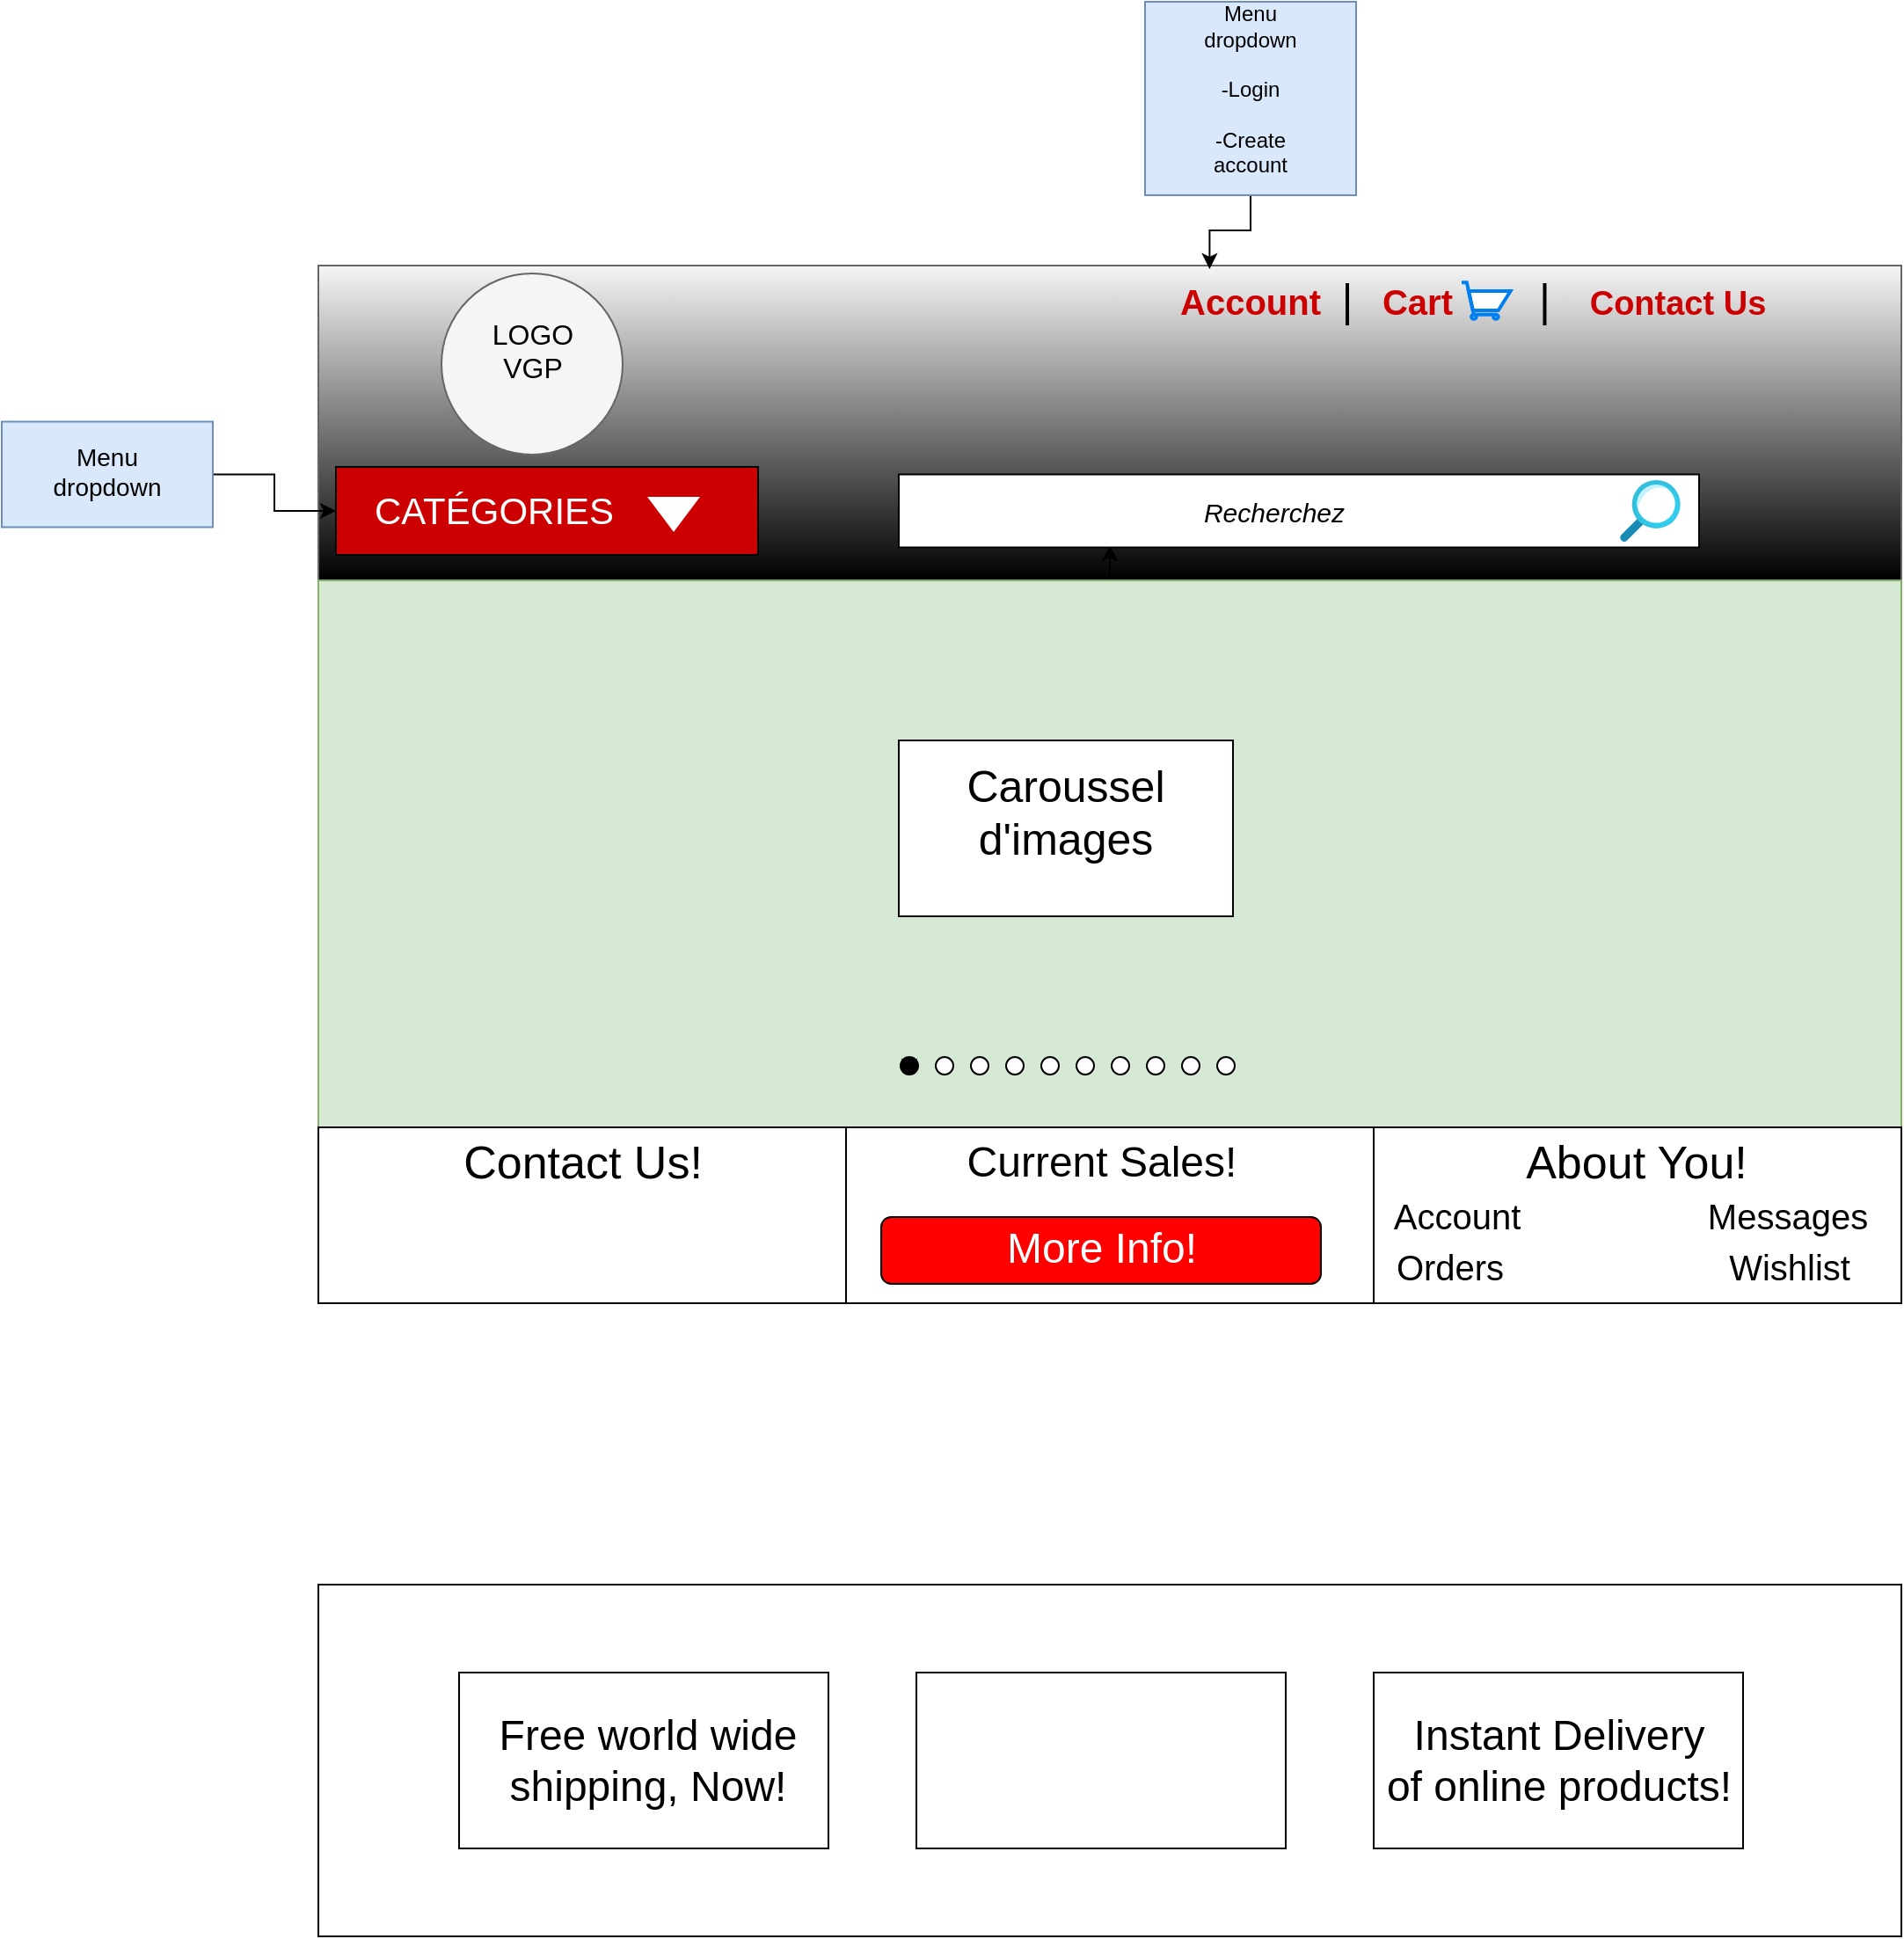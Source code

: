 <mxfile version="13.8.5" type="github">
  <diagram id="dYi3LoX2D-u_dekNeybU" name="Page-1">
    <mxGraphModel dx="2322" dy="3963" grid="1" gridSize="10" guides="1" tooltips="1" connect="1" arrows="1" fold="1" page="1" pageScale="1" pageWidth="900" pageHeight="1600" math="0" shadow="0">
      <root>
        <mxCell id="0" />
        <mxCell id="1" parent="0" />
        <mxCell id="12CVPQTj4qh7yBTBn0yW-5" value="" style="rounded=0;whiteSpace=wrap;html=1;fillColor=#f5f5f5;strokeColor=#666666;gradientColor=#000000;" vertex="1" parent="1">
          <mxGeometry y="-1700" width="900" height="179" as="geometry" />
        </mxCell>
        <mxCell id="cHnSCkkfZHPOHj3AAeh6-6" style="edgeStyle=orthogonalEdgeStyle;rounded=0;orthogonalLoop=1;jettySize=auto;html=1;exitX=0.5;exitY=0;exitDx=0;exitDy=0;" edge="1" parent="1" source="2yabFbFt9VHdaNWseqrh-1">
          <mxGeometry relative="1" as="geometry">
            <mxPoint x="450" y="-1541" as="targetPoint" />
          </mxGeometry>
        </mxCell>
        <mxCell id="2yabFbFt9VHdaNWseqrh-1" value="" style="rounded=0;whiteSpace=wrap;html=1;fillColor=#d5e8d4;strokeColor=#82b366;" vertex="1" parent="1">
          <mxGeometry y="-1521" width="900" height="311" as="geometry" />
        </mxCell>
        <mxCell id="2yabFbFt9VHdaNWseqrh-17" value="" style="group" connectable="0" vertex="1" parent="1">
          <mxGeometry x="331" y="-1250" width="190" height="10" as="geometry" />
        </mxCell>
        <mxCell id="2yabFbFt9VHdaNWseqrh-2" value="" style="ellipse;whiteSpace=wrap;html=1;aspect=fixed;fillColor=#000000;" vertex="1" parent="2yabFbFt9VHdaNWseqrh-17">
          <mxGeometry width="10" height="10" as="geometry" />
        </mxCell>
        <mxCell id="2yabFbFt9VHdaNWseqrh-3" value="" style="ellipse;whiteSpace=wrap;html=1;aspect=fixed;" vertex="1" parent="2yabFbFt9VHdaNWseqrh-17">
          <mxGeometry x="20" width="10" height="10" as="geometry" />
        </mxCell>
        <mxCell id="2yabFbFt9VHdaNWseqrh-4" value="" style="ellipse;whiteSpace=wrap;html=1;aspect=fixed;" vertex="1" parent="2yabFbFt9VHdaNWseqrh-17">
          <mxGeometry x="40" width="10" height="10" as="geometry" />
        </mxCell>
        <mxCell id="2yabFbFt9VHdaNWseqrh-5" value="" style="ellipse;whiteSpace=wrap;html=1;aspect=fixed;" vertex="1" parent="2yabFbFt9VHdaNWseqrh-17">
          <mxGeometry x="60" width="10" height="10" as="geometry" />
        </mxCell>
        <mxCell id="2yabFbFt9VHdaNWseqrh-6" value="" style="ellipse;whiteSpace=wrap;html=1;aspect=fixed;" vertex="1" parent="2yabFbFt9VHdaNWseqrh-17">
          <mxGeometry x="80" width="10" height="10" as="geometry" />
        </mxCell>
        <mxCell id="2yabFbFt9VHdaNWseqrh-7" value="" style="ellipse;whiteSpace=wrap;html=1;aspect=fixed;" vertex="1" parent="2yabFbFt9VHdaNWseqrh-17">
          <mxGeometry x="100" width="10" height="10" as="geometry" />
        </mxCell>
        <mxCell id="2yabFbFt9VHdaNWseqrh-8" value="" style="ellipse;whiteSpace=wrap;html=1;aspect=fixed;" vertex="1" parent="2yabFbFt9VHdaNWseqrh-17">
          <mxGeometry x="120" width="10" height="10" as="geometry" />
        </mxCell>
        <mxCell id="2yabFbFt9VHdaNWseqrh-9" value="" style="ellipse;whiteSpace=wrap;html=1;aspect=fixed;" vertex="1" parent="2yabFbFt9VHdaNWseqrh-17">
          <mxGeometry x="140" width="10" height="10" as="geometry" />
        </mxCell>
        <mxCell id="2yabFbFt9VHdaNWseqrh-10" value="" style="ellipse;whiteSpace=wrap;html=1;aspect=fixed;" vertex="1" parent="2yabFbFt9VHdaNWseqrh-17">
          <mxGeometry x="160" width="10" height="10" as="geometry" />
        </mxCell>
        <mxCell id="2yabFbFt9VHdaNWseqrh-11" value="" style="ellipse;whiteSpace=wrap;html=1;aspect=fixed;" vertex="1" parent="2yabFbFt9VHdaNWseqrh-17">
          <mxGeometry x="180" width="10" height="10" as="geometry" />
        </mxCell>
        <mxCell id="zTn_pAnikClX0TM4PAsH-5" style="edgeStyle=orthogonalEdgeStyle;rounded=0;orthogonalLoop=1;jettySize=auto;html=1;exitX=1;exitY=1;exitDx=0;exitDy=0;entryX=0.5;entryY=1;entryDx=0;entryDy=0;" edge="1" parent="2yabFbFt9VHdaNWseqrh-17" source="2yabFbFt9VHdaNWseqrh-2" target="2yabFbFt9VHdaNWseqrh-2">
          <mxGeometry relative="1" as="geometry" />
        </mxCell>
        <mxCell id="zTn_pAnikClX0TM4PAsH-8" value="" style="rounded=0;whiteSpace=wrap;html=1;" vertex="1" parent="1">
          <mxGeometry x="330" y="-1430" width="190" height="100" as="geometry" />
        </mxCell>
        <mxCell id="zTn_pAnikClX0TM4PAsH-10" value="&lt;font style=&quot;font-size: 25px&quot;&gt;Caroussel d&#39;images&lt;/font&gt;" style="text;html=1;strokeColor=none;fillColor=none;align=center;verticalAlign=middle;whiteSpace=wrap;rounded=0;" vertex="1" parent="1">
          <mxGeometry x="405" y="-1400" width="40" height="20" as="geometry" />
        </mxCell>
        <mxCell id="cHnSCkkfZHPOHj3AAeh6-7" value="" style="rounded=0;whiteSpace=wrap;html=1;fillColor=#FFFFFF;" vertex="1" parent="1">
          <mxGeometry x="330" y="-1581.25" width="455" height="41.5" as="geometry" />
        </mxCell>
        <mxCell id="cHnSCkkfZHPOHj3AAeh6-5" value="" style="aspect=fixed;html=1;points=[];align=center;image;fontSize=12;image=img/lib/azure2/general/Search.svg;fillColor=#000000;gradientColor=#CCCCCC;" vertex="1" parent="1">
          <mxGeometry x="740" y="-1578" width="34.46" height="35" as="geometry" />
        </mxCell>
        <mxCell id="cHnSCkkfZHPOHj3AAeh6-10" value="" style="html=1;verticalLabelPosition=bottom;align=center;labelBackgroundColor=#ffffff;verticalAlign=top;strokeWidth=2;strokeColor=#0080F0;shadow=0;dashed=0;shape=mxgraph.ios7.icons.shopping_cart;fillColor=#FFFFFF;gradientColor=none;" vertex="1" parent="1">
          <mxGeometry x="650" y="-1690.38" width="27.77" height="20.75" as="geometry" />
        </mxCell>
        <mxCell id="zTn_pAnikClX0TM4PAsH-13" value="" style="rounded=0;whiteSpace=wrap;html=1;fillColor=#CC0000;" vertex="1" parent="1">
          <mxGeometry x="10" y="-1585.5" width="240" height="50" as="geometry" />
        </mxCell>
        <mxCell id="cHnSCkkfZHPOHj3AAeh6-12" value="" style="rounded=0;whiteSpace=wrap;html=1;fillColor=#FFFFFF;gradientColor=none;" vertex="1" parent="1">
          <mxGeometry y="-1210" width="300" height="100" as="geometry" />
        </mxCell>
        <mxCell id="cHnSCkkfZHPOHj3AAeh6-13" value="" style="rounded=0;whiteSpace=wrap;html=1;fillColor=#FFFFFF;gradientColor=none;" vertex="1" parent="1">
          <mxGeometry x="300" y="-1210" width="300" height="100" as="geometry" />
        </mxCell>
        <mxCell id="cHnSCkkfZHPOHj3AAeh6-14" value="" style="rounded=0;whiteSpace=wrap;html=1;fillColor=#FFFFFF;gradientColor=none;" vertex="1" parent="1">
          <mxGeometry x="600" y="-1210" width="300" height="100" as="geometry" />
        </mxCell>
        <mxCell id="cHnSCkkfZHPOHj3AAeh6-16" value="&lt;font style=&quot;font-size: 26px&quot;&gt;Contact Us!&lt;/font&gt;" style="text;html=1;resizable=0;autosize=1;align=center;verticalAlign=middle;points=[];fillColor=none;strokeColor=none;rounded=0;" vertex="1" parent="1">
          <mxGeometry x="75" y="-1200" width="150" height="20" as="geometry" />
        </mxCell>
        <mxCell id="cHnSCkkfZHPOHj3AAeh6-17" value="" style="shape=image;html=1;verticalAlign=top;verticalLabelPosition=bottom;labelBackgroundColor=#ffffff;imageAspect=0;aspect=fixed;image=https://cdn2.iconfinder.com/data/icons/asic/50/.svg-7-128.png;fillColor=#FFFFFF;gradientColor=none;" vertex="1" parent="1">
          <mxGeometry x="262" y="-1148" width="38" height="38" as="geometry" />
        </mxCell>
        <mxCell id="cHnSCkkfZHPOHj3AAeh6-18" value="" style="shape=image;html=1;verticalAlign=top;verticalLabelPosition=bottom;labelBackgroundColor=#ffffff;imageAspect=0;aspect=fixed;image=https://cdn2.iconfinder.com/data/icons/black-white-social-media/32/facebook_online_social_media-128.png;fillColor=#FFFFFF;gradientColor=none;" vertex="1" parent="1">
          <mxGeometry y="-1150" width="38" height="38" as="geometry" />
        </mxCell>
        <mxCell id="cHnSCkkfZHPOHj3AAeh6-19" value="" style="shape=image;html=1;verticalAlign=top;verticalLabelPosition=bottom;labelBackgroundColor=#ffffff;imageAspect=0;aspect=fixed;image=https://cdn2.iconfinder.com/data/icons/black-white-social-media/32/online_social_media_twitter-128.png;fillColor=#FFFFFF;gradientColor=none;" vertex="1" parent="1">
          <mxGeometry x="60" y="-1150" width="38" height="38" as="geometry" />
        </mxCell>
        <mxCell id="cHnSCkkfZHPOHj3AAeh6-20" value="" style="shape=image;html=1;verticalAlign=top;verticalLabelPosition=bottom;labelBackgroundColor=#ffffff;imageAspect=0;aspect=fixed;image=https://cdn1.iconfinder.com/data/icons/social-media-outline-6/128/SocialMedia_Instagram-Outline-128.png;fillColor=#FFFFFF;gradientColor=none;" vertex="1" parent="1">
          <mxGeometry x="120" y="-1148" width="38" height="38" as="geometry" />
        </mxCell>
        <mxCell id="cHnSCkkfZHPOHj3AAeh6-21" value="" style="shape=image;html=1;verticalAlign=top;verticalLabelPosition=bottom;labelBackgroundColor=#ffffff;imageAspect=0;aspect=fixed;image=https://cdn3.iconfinder.com/data/icons/social-round-corner/512/youtube__social_media__icons-128.png;fillColor=#FFFFFF;gradientColor=none;" vertex="1" parent="1">
          <mxGeometry x="187" y="-1148" width="38" height="38" as="geometry" />
        </mxCell>
        <mxCell id="cHnSCkkfZHPOHj3AAeh6-22" value="&lt;font style=&quot;font-size: 26px&quot;&gt;About You!&lt;/font&gt;" style="text;html=1;resizable=0;autosize=1;align=center;verticalAlign=middle;points=[];fillColor=none;strokeColor=none;rounded=0;" vertex="1" parent="1">
          <mxGeometry x="679.46" y="-1200" width="140" height="20" as="geometry" />
        </mxCell>
        <mxCell id="eJIkvE0NkPN4ULKy25J0-5" value="" style="rounded=0;whiteSpace=wrap;html=1;" vertex="1" parent="1">
          <mxGeometry y="-950" width="900" height="200" as="geometry" />
        </mxCell>
        <mxCell id="zTn_pAnikClX0TM4PAsH-18" value="&lt;font style=&quot;font-size: 21px&quot; color=&quot;#FFFFFF&quot;&gt;CATÉGORIES&lt;/font&gt;" style="text;html=1;strokeColor=none;fillColor=none;align=center;verticalAlign=middle;whiteSpace=wrap;rounded=0;" vertex="1" parent="1">
          <mxGeometry x="80" y="-1571.25" width="40" height="20" as="geometry" />
        </mxCell>
        <mxCell id="cHnSCkkfZHPOHj3AAeh6-23" value="&lt;font style=&quot;font-size: 20px&quot;&gt;Account&lt;/font&gt;" style="text;html=1;resizable=0;autosize=1;align=center;verticalAlign=middle;points=[];fillColor=none;strokeColor=none;rounded=0;" vertex="1" parent="1">
          <mxGeometry x="602.23" y="-1170" width="90" height="20" as="geometry" />
        </mxCell>
        <mxCell id="eJIkvE0NkPN4ULKy25J0-13" value="" style="rounded=0;whiteSpace=wrap;html=1;" vertex="1" parent="1">
          <mxGeometry x="80" y="-900" width="210" height="100" as="geometry" />
        </mxCell>
        <mxCell id="zTn_pAnikClX0TM4PAsH-19" value="" style="html=1;shadow=0;dashed=0;align=center;verticalAlign=middle;shape=mxgraph.arrows2.arrow;dy=0.6;dx=40;direction=south;notch=0;fillColor=#FFFFFF;strokeColor=none;" vertex="1" parent="1">
          <mxGeometry x="187" y="-1568.5" width="30" height="20" as="geometry" />
        </mxCell>
        <mxCell id="cHnSCkkfZHPOHj3AAeh6-24" value="&lt;font style=&quot;font-size: 20px&quot;&gt;Orders&lt;/font&gt;" style="text;html=1;resizable=0;autosize=1;align=center;verticalAlign=middle;points=[];fillColor=none;strokeColor=none;rounded=0;" vertex="1" parent="1">
          <mxGeometry x="603.46" y="-1141" width="80" height="20" as="geometry" />
        </mxCell>
        <mxCell id="eJIkvE0NkPN4ULKy25J0-17" value="&lt;span style=&quot;font-size: 24px&quot;&gt;Free world wide&lt;br&gt;shipping, Now!&lt;/span&gt;" style="text;html=1;resizable=0;autosize=1;align=center;verticalAlign=middle;points=[];fillColor=none;strokeColor=none;rounded=0;" vertex="1" parent="1">
          <mxGeometry x="77" y="-870" width="220" height="40" as="geometry" />
        </mxCell>
        <mxCell id="zTn_pAnikClX0TM4PAsH-22" style="edgeStyle=orthogonalEdgeStyle;rounded=0;orthogonalLoop=1;jettySize=auto;html=1;" edge="1" parent="1" source="zTn_pAnikClX0TM4PAsH-20" target="zTn_pAnikClX0TM4PAsH-13">
          <mxGeometry relative="1" as="geometry" />
        </mxCell>
        <mxCell id="cHnSCkkfZHPOHj3AAeh6-25" value="&lt;font style=&quot;font-size: 20px&quot;&gt;Messages&lt;/font&gt;" style="text;html=1;resizable=0;autosize=1;align=center;verticalAlign=middle;points=[];fillColor=none;strokeColor=none;rounded=0;" vertex="1" parent="1">
          <mxGeometry x="780" y="-1170" width="110" height="20" as="geometry" />
        </mxCell>
        <mxCell id="eJIkvE0NkPN4ULKy25J0-18" value="" style="rounded=0;whiteSpace=wrap;html=1;" vertex="1" parent="1">
          <mxGeometry x="340" y="-900" width="210" height="100" as="geometry" />
        </mxCell>
        <mxCell id="zTn_pAnikClX0TM4PAsH-20" value="" style="rounded=0;whiteSpace=wrap;html=1;fillColor=#dae8fc;strokeColor=#6c8ebf;" vertex="1" parent="1">
          <mxGeometry x="-180" y="-1611.25" width="120" height="60" as="geometry" />
        </mxCell>
        <mxCell id="cHnSCkkfZHPOHj3AAeh6-26" value="&lt;font style=&quot;font-size: 20px&quot;&gt;Wishlist&lt;/font&gt;" style="text;html=1;resizable=0;autosize=1;align=center;verticalAlign=middle;points=[];fillColor=none;strokeColor=none;rounded=0;" vertex="1" parent="1">
          <mxGeometry x="796" y="-1141" width="80" height="20" as="geometry" />
        </mxCell>
        <mxCell id="eJIkvE0NkPN4ULKy25J0-19" value="" style="rounded=0;whiteSpace=wrap;html=1;" vertex="1" parent="1">
          <mxGeometry x="600" y="-900" width="210" height="100" as="geometry" />
        </mxCell>
        <mxCell id="zTn_pAnikClX0TM4PAsH-21" value="&lt;font style=&quot;font-size: 14px&quot;&gt;Menu dropdown&lt;/font&gt;" style="text;html=1;strokeColor=none;fillColor=none;align=center;verticalAlign=middle;whiteSpace=wrap;rounded=0;" vertex="1" parent="1">
          <mxGeometry x="-170" y="-1598.5" width="100" height="30" as="geometry" />
        </mxCell>
        <mxCell id="zTn_pAnikClX0TM4PAsH-25" value="" style="ellipse;whiteSpace=wrap;html=1;aspect=fixed;fillColor=#f5f5f5;strokeColor=#666666;fontColor=#333333;" vertex="1" parent="1">
          <mxGeometry x="70" y="-1695.5" width="103" height="103" as="geometry" />
        </mxCell>
        <mxCell id="cHnSCkkfZHPOHj3AAeh6-27" value="&lt;font style=&quot;font-size: 24px&quot;&gt;Instant Delivery &lt;br&gt;of online products!&lt;/font&gt;" style="text;html=1;resizable=0;autosize=1;align=center;verticalAlign=middle;points=[];fillColor=none;strokeColor=none;rounded=0;rotation=0;" vertex="1" parent="1">
          <mxGeometry x="600" y="-870" width="210" height="40" as="geometry" />
        </mxCell>
        <mxCell id="zTn_pAnikClX0TM4PAsH-26" value="&lt;div style=&quot;font-size: 16px&quot;&gt;LOGO VGP&lt;/div&gt;&lt;div&gt;&lt;br&gt;&lt;/div&gt;" style="text;html=1;strokeColor=none;fillColor=none;align=center;verticalAlign=middle;whiteSpace=wrap;rounded=0;" vertex="1" parent="1">
          <mxGeometry x="101.5" y="-1654" width="40" height="20" as="geometry" />
        </mxCell>
        <mxCell id="cHnSCkkfZHPOHj3AAeh6-28" value="&lt;font style=&quot;font-size: 24px&quot;&gt;Current Sales!&lt;/font&gt;" style="text;html=1;resizable=0;autosize=1;align=center;verticalAlign=middle;points=[];fillColor=none;strokeColor=none;rounded=0;" vertex="1" parent="1">
          <mxGeometry x="360" y="-1200" width="170" height="20" as="geometry" />
        </mxCell>
        <mxCell id="cHnSCkkfZHPOHj3AAeh6-30" value="" style="rounded=1;whiteSpace=wrap;html=1;gradientColor=none;fillColor=#FF0000;" vertex="1" parent="1">
          <mxGeometry x="320" y="-1159" width="250" height="38" as="geometry" />
        </mxCell>
        <mxCell id="cHnSCkkfZHPOHj3AAeh6-31" value="&lt;span style=&quot;font-size: 24px&quot;&gt;&lt;font color=&quot;#ffffff&quot;&gt;More Info!&lt;/font&gt;&lt;/span&gt;" style="text;html=1;resizable=0;autosize=1;align=center;verticalAlign=middle;points=[];fillColor=none;strokeColor=none;rounded=0;" vertex="1" parent="1">
          <mxGeometry x="385" y="-1151" width="120" height="20" as="geometry" />
        </mxCell>
        <mxCell id="cHnSCkkfZHPOHj3AAeh6-29" value="" style="shape=image;html=1;verticalAlign=top;verticalLabelPosition=bottom;labelBackgroundColor=#ffffff;imageAspect=0;aspect=fixed;image=https://cdn0.iconfinder.com/data/icons/software-16/20/mouse_pointer-128.png;fillColor=#FFFFFF;gradientColor=none;rotation=-40;" vertex="1" parent="1">
          <mxGeometry x="520" y="-1154.5" width="47" height="47" as="geometry" />
        </mxCell>
        <mxCell id="zTn_pAnikClX0TM4PAsH-27" value="&lt;font color=&quot;#CC0000&quot;&gt;&lt;b&gt;&lt;font style=&quot;font-size: 20px&quot;&gt;Account&lt;/font&gt;&lt;/b&gt;&lt;/font&gt;" style="text;html=1;strokeColor=none;fillColor=none;align=center;verticalAlign=middle;whiteSpace=wrap;rounded=0;" vertex="1" parent="1">
          <mxGeometry x="505" y="-1690" width="50" height="20" as="geometry" />
        </mxCell>
        <mxCell id="zTn_pAnikClX0TM4PAsH-28" value="" style="line;strokeWidth=2;direction=south;html=1;fillColor=#CC0000;" vertex="1" parent="1">
          <mxGeometry x="580" y="-1690" width="10" height="24" as="geometry" />
        </mxCell>
        <mxCell id="zTn_pAnikClX0TM4PAsH-29" value="&lt;b&gt;&lt;font style=&quot;font-size: 20px&quot; color=&quot;#CC0000&quot;&gt;Cart&lt;/font&gt;&lt;/b&gt;" style="text;html=1;strokeColor=none;fillColor=none;align=center;verticalAlign=middle;whiteSpace=wrap;rounded=0;" vertex="1" parent="1">
          <mxGeometry x="600" y="-1690" width="50" height="20" as="geometry" />
        </mxCell>
        <mxCell id="zTn_pAnikClX0TM4PAsH-30" value="" style="line;strokeWidth=2;direction=south;html=1;fillColor=#CC0000;" vertex="1" parent="1">
          <mxGeometry x="692.23" y="-1690" width="10" height="24" as="geometry" />
        </mxCell>
        <mxCell id="zTn_pAnikClX0TM4PAsH-31" value="&lt;font color=&quot;#CC0000&quot;&gt;&lt;b&gt;&lt;font style=&quot;font-size: 19px&quot;&gt;Contact Us&lt;/font&gt;&lt;/b&gt;&lt;/font&gt;" style="text;html=1;strokeColor=none;fillColor=none;align=center;verticalAlign=middle;whiteSpace=wrap;rounded=0;" vertex="1" parent="1">
          <mxGeometry x="710" y="-1688" width="125.54" height="20" as="geometry" />
        </mxCell>
        <mxCell id="zTn_pAnikClX0TM4PAsH-32" value="&lt;font style=&quot;font-size: 15px&quot;&gt;&lt;i&gt;Recherchez&lt;/i&gt;&lt;/font&gt;" style="text;html=1;strokeColor=none;fillColor=none;align=center;verticalAlign=middle;whiteSpace=wrap;rounded=0;" vertex="1" parent="1">
          <mxGeometry x="436" y="-1570.5" width="215" height="20" as="geometry" />
        </mxCell>
        <mxCell id="zTn_pAnikClX0TM4PAsH-38" style="edgeStyle=orthogonalEdgeStyle;rounded=0;orthogonalLoop=1;jettySize=auto;html=1;entryX=0.563;entryY=0.011;entryDx=0;entryDy=0;entryPerimeter=0;" edge="1" parent="1" source="zTn_pAnikClX0TM4PAsH-33" target="12CVPQTj4qh7yBTBn0yW-5">
          <mxGeometry relative="1" as="geometry" />
        </mxCell>
        <mxCell id="zTn_pAnikClX0TM4PAsH-33" value="" style="rounded=0;whiteSpace=wrap;html=1;fillColor=#dae8fc;strokeColor=#6c8ebf;" vertex="1" parent="1">
          <mxGeometry x="470" y="-1850" width="120" height="110" as="geometry" />
        </mxCell>
        <mxCell id="zTn_pAnikClX0TM4PAsH-34" value="Menu dropdown&lt;br&gt;&lt;br&gt;&lt;div&gt;-Login&lt;/div&gt;&lt;div&gt;&lt;br&gt;&lt;/div&gt;-Create account" style="text;html=1;strokeColor=none;fillColor=none;align=center;verticalAlign=middle;whiteSpace=wrap;rounded=0;" vertex="1" parent="1">
          <mxGeometry x="510" y="-1810" width="40" height="20" as="geometry" />
        </mxCell>
      </root>
    </mxGraphModel>
  </diagram>
</mxfile>
